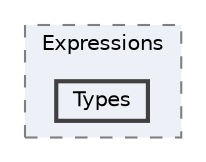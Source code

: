 digraph "src/BadScript2/Parser/Expressions/Types"
{
 // LATEX_PDF_SIZE
  bgcolor="transparent";
  edge [fontname=Helvetica,fontsize=10,labelfontname=Helvetica,labelfontsize=10];
  node [fontname=Helvetica,fontsize=10,shape=box,height=0.2,width=0.4];
  compound=true
  subgraph clusterdir_04d5912ed1f39ca84a48cfcfcfa62da9 {
    graph [ bgcolor="#edf0f7", pencolor="grey50", label="Expressions", fontname=Helvetica,fontsize=10 style="filled,dashed", URL="dir_04d5912ed1f39ca84a48cfcfcfa62da9.html",tooltip=""]
  dir_58e4bada39ca5b3287f9c3905703a8be [label="Types", fillcolor="#edf0f7", color="grey25", style="filled,bold", URL="dir_58e4bada39ca5b3287f9c3905703a8be.html",tooltip=""];
  }
}

